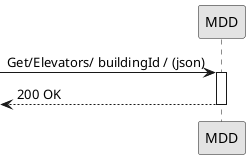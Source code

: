 @startuml
'http://plantuml.com/skinparam.html
skinparam monochrome true
skinparam packageStyle rect
skinparam shadowing false

participant MDD as route

-> route: Get/Elevators/ buildingId / (json)
activate route
  <-- route: 200 OK
  deactivate

@enduml